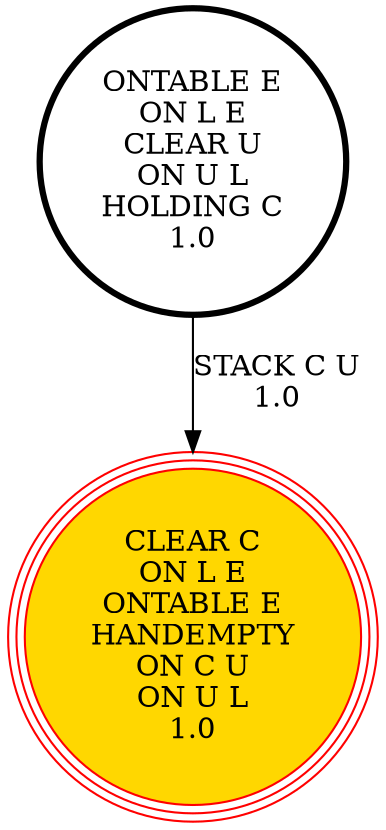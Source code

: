 digraph {
"ONTABLE E\nON L E\nCLEAR U\nON U L\nHOLDING C\n1.0\n" -> "CLEAR C\nON L E\nONTABLE E\nHANDEMPTY\nON C U\nON U L\n1.0\n"[label="STACK C U\n1.0\n"];
"CLEAR C\nON L E\nONTABLE E\nHANDEMPTY\nON C U\nON U L\n1.0\n" [shape=circle, style=filled color=red, fillcolor=gold, peripheries=3];
"ONTABLE E\nON L E\nCLEAR U\nON U L\nHOLDING C\n1.0\n" [shape=circle, penwidth=3];
"CLEAR C\nON L E\nONTABLE E\nHANDEMPTY\nON C U\nON U L\n1.0\n" [shape=circle, style=filled color=red, fillcolor=gold, peripheries=3];
}
